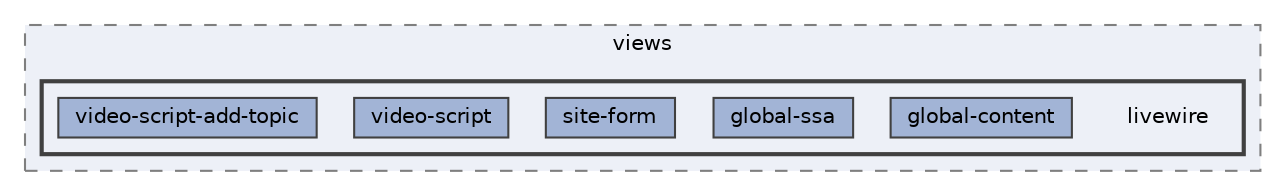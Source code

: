 digraph "resources/views/livewire"
{
 // LATEX_PDF_SIZE
  bgcolor="transparent";
  edge [fontname=Helvetica,fontsize=10,labelfontname=Helvetica,labelfontsize=10];
  node [fontname=Helvetica,fontsize=10,shape=box,height=0.2,width=0.4];
  compound=true
  subgraph clusterdir_5794a73405254976eadeaaaebebc79b6 {
    graph [ bgcolor="#edf0f7", pencolor="grey50", label="views", fontname=Helvetica,fontsize=10 style="filled,dashed", URL="dir_5794a73405254976eadeaaaebebc79b6.html",tooltip=""]
  subgraph clusterdir_39cd65392a1bc1b3b6c086384d41c7bf {
    graph [ bgcolor="#edf0f7", pencolor="grey25", label="", fontname=Helvetica,fontsize=10 style="filled,bold", URL="dir_39cd65392a1bc1b3b6c086384d41c7bf.html",tooltip=""]
    dir_39cd65392a1bc1b3b6c086384d41c7bf [shape=plaintext, label="livewire"];
  dir_bdd8872ebd8dbfecb03e1832ddd0ca1c [label="global-content", fillcolor="#a2b4d6", color="grey25", style="filled", URL="dir_bdd8872ebd8dbfecb03e1832ddd0ca1c.html",tooltip=""];
  dir_5b71d429fc25cd7c4a78fc4d8663e89e [label="global-ssa", fillcolor="#a2b4d6", color="grey25", style="filled", URL="dir_5b71d429fc25cd7c4a78fc4d8663e89e.html",tooltip=""];
  dir_bfcb647db50fd75ddf8fbc00d7132f6f [label="site-form", fillcolor="#a2b4d6", color="grey25", style="filled", URL="dir_bfcb647db50fd75ddf8fbc00d7132f6f.html",tooltip=""];
  dir_a22aa804b8134d07bd04640a0dacc3df [label="video-script", fillcolor="#a2b4d6", color="grey25", style="filled", URL="dir_a22aa804b8134d07bd04640a0dacc3df.html",tooltip=""];
  dir_40c3677678e20f7c5daab51515c3c5ef [label="video-script-add-topic", fillcolor="#a2b4d6", color="grey25", style="filled", URL="dir_40c3677678e20f7c5daab51515c3c5ef.html",tooltip=""];
  }
  }
}
